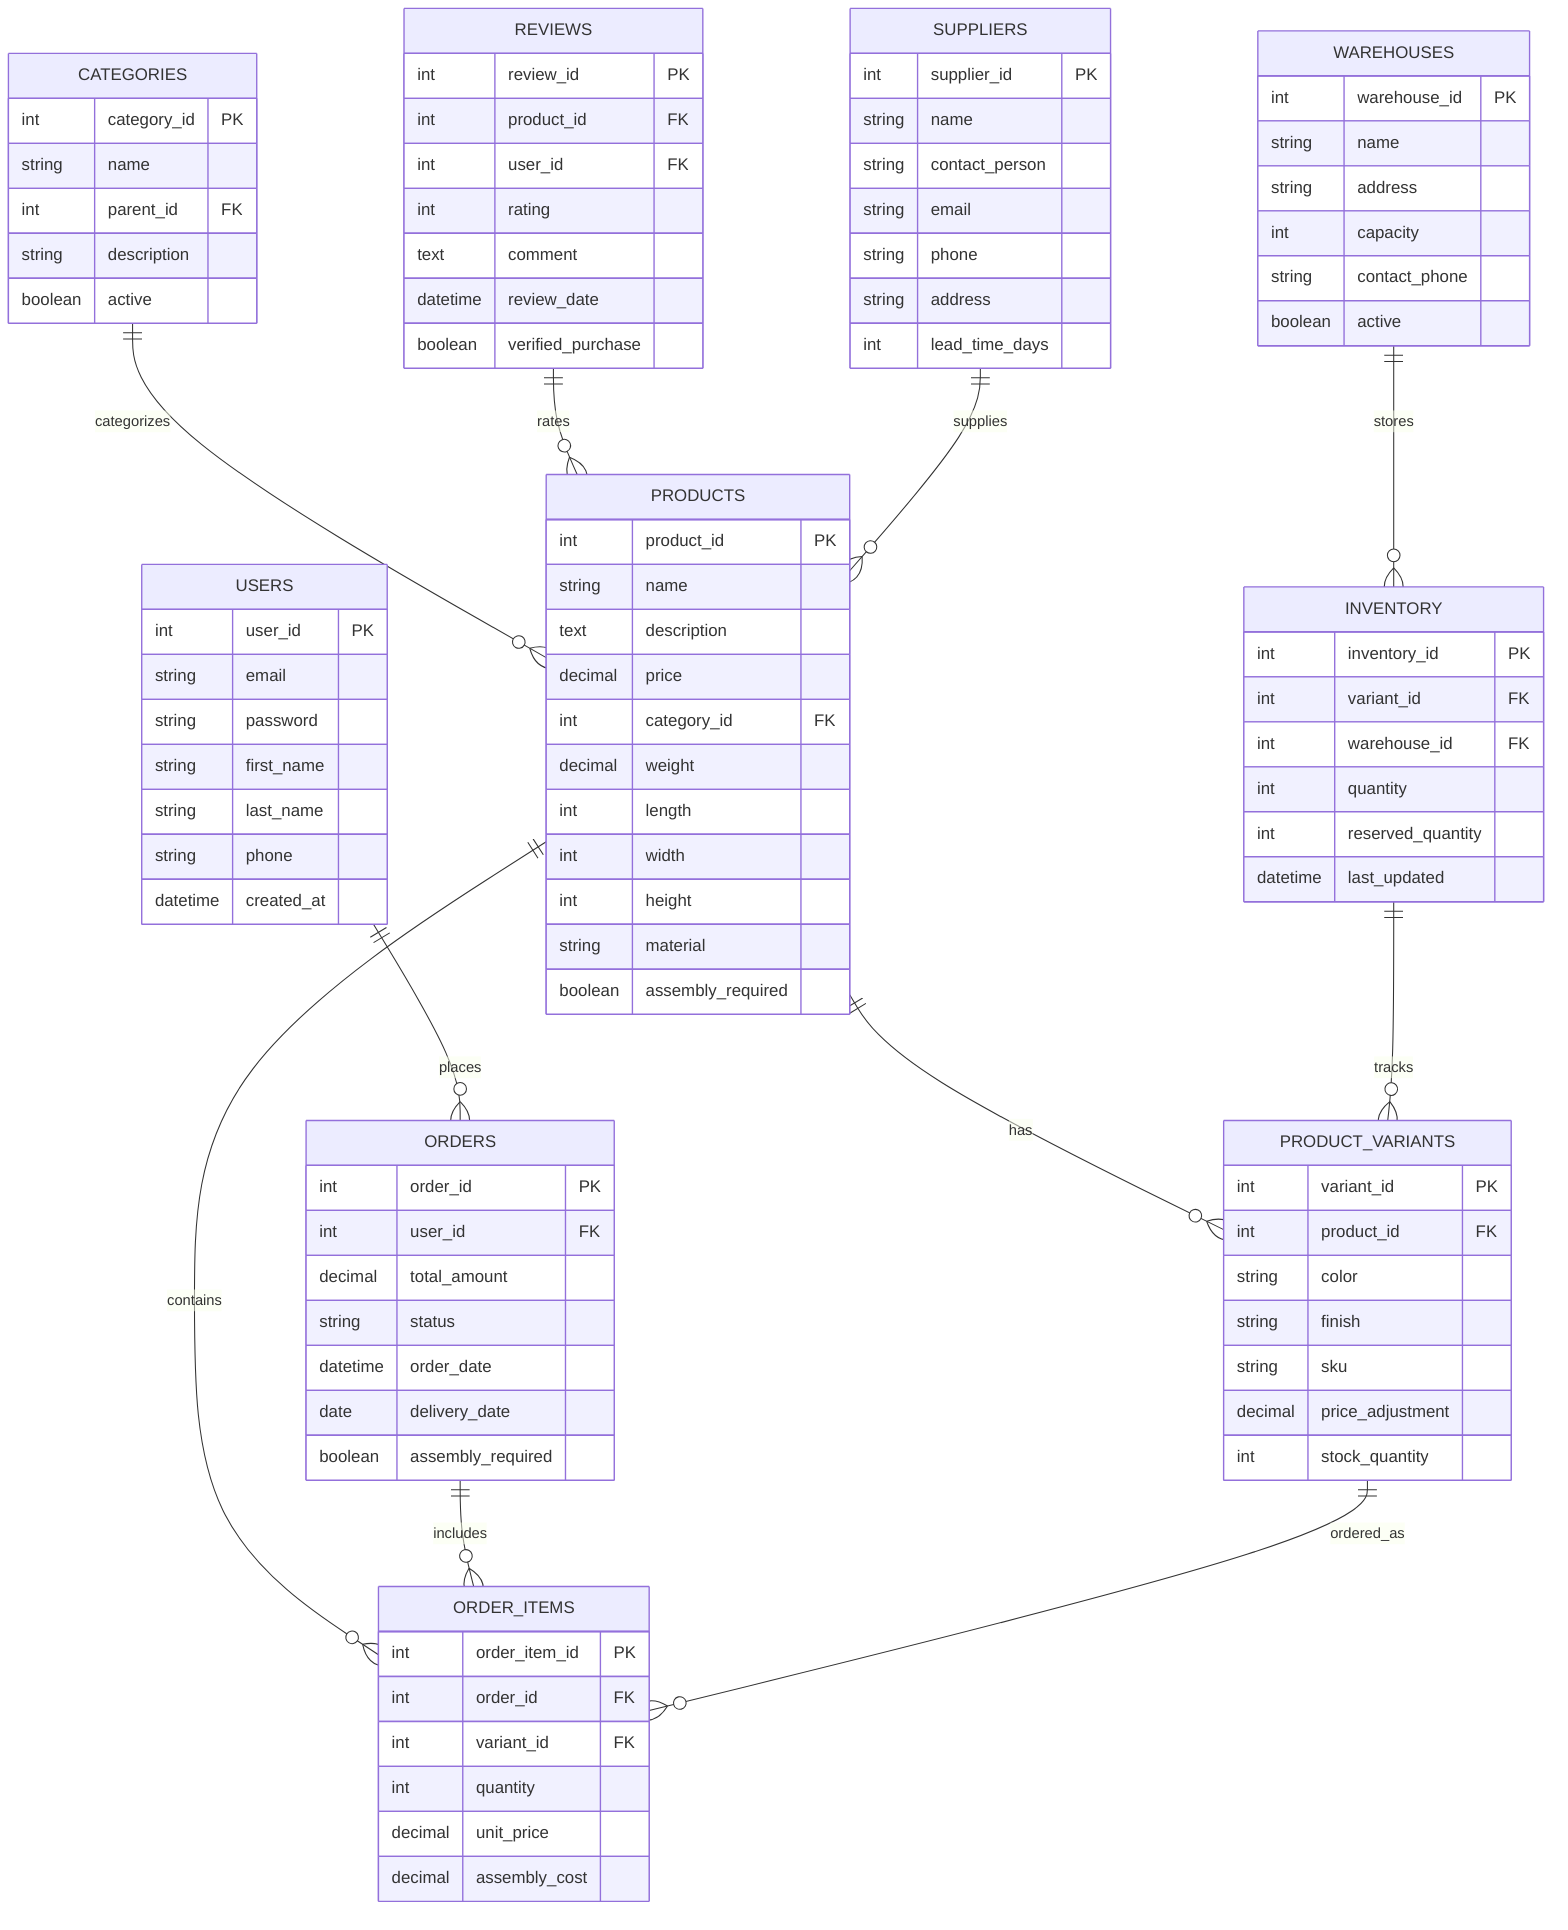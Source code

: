 erDiagram
    USERS ||--o{ ORDERS : places
    USERS {
        int user_id PK
        string email
        string password
        string first_name
        string last_name
        string phone
        datetime created_at
    }
    
    PRODUCTS ||--o{ PRODUCT_VARIANTS : has
    PRODUCTS ||--o{ ORDER_ITEMS : contains
    PRODUCTS {
        int product_id PK
        string name
        text description
        decimal price
        int category_id FK
        decimal weight
        int length
        int width
        int height
        string material
        boolean assembly_required
    }

    CATEGORIES ||--o{ PRODUCTS : categorizes
    CATEGORIES {
        int category_id PK
        string name
        int parent_id FK
        string description
        boolean active
    }

    ORDERS ||--o{ ORDER_ITEMS : includes
    ORDERS {
        int order_id PK
        int user_id FK
        decimal total_amount
        string status
        datetime order_date
        date delivery_date
        boolean assembly_required
    }

    PRODUCT_VARIANTS ||--o{ ORDER_ITEMS : ordered_as
    PRODUCT_VARIANTS {
        int variant_id PK
        int product_id FK
        string color
        string finish
        string sku
        decimal price_adjustment
        int stock_quantity
    }

    ORDER_ITEMS {
        int order_item_id PK
        int order_id FK
        int variant_id FK
        int quantity
        decimal unit_price
        decimal assembly_cost
    }

    INVENTORY ||--o{ PRODUCT_VARIANTS : tracks
    INVENTORY {
        int inventory_id PK
        int variant_id FK
        int warehouse_id FK
        int quantity
        int reserved_quantity
        datetime last_updated
    }

    WAREHOUSES ||--o{ INVENTORY : stores
    WAREHOUSES {
        int warehouse_id PK
        string name
        string address
        int capacity
        string contact_phone
        boolean active
    }

    REVIEWS ||--o{ PRODUCTS : rates
    REVIEWS {
        int review_id PK
        int product_id FK
        int user_id FK
        int rating
        text comment
        datetime review_date
        boolean verified_purchase
    }

    SUPPLIERS ||--o{ PRODUCTS : supplies
    SUPPLIERS {
        int supplier_id PK
        string name
        string contact_person
        string email
        string phone
        string address
        int lead_time_days
    }